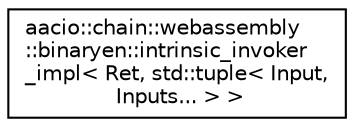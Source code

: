 digraph "Graphical Class Hierarchy"
{
  edge [fontname="Helvetica",fontsize="10",labelfontname="Helvetica",labelfontsize="10"];
  node [fontname="Helvetica",fontsize="10",shape=record];
  rankdir="LR";
  Node0 [label="aacio::chain::webassembly\l::binaryen::intrinsic_invoker\l_impl\< Ret, std::tuple\< Input,\l Inputs... \> \>",height=0.2,width=0.4,color="black", fillcolor="white", style="filled",URL="$structaacio_1_1chain_1_1webassembly_1_1binaryen_1_1intrinsic__invoker__impl_3_01_ret_00_01std_1_d546fbc13e3f276e35fe4c86a6a142ff.html"];
}
